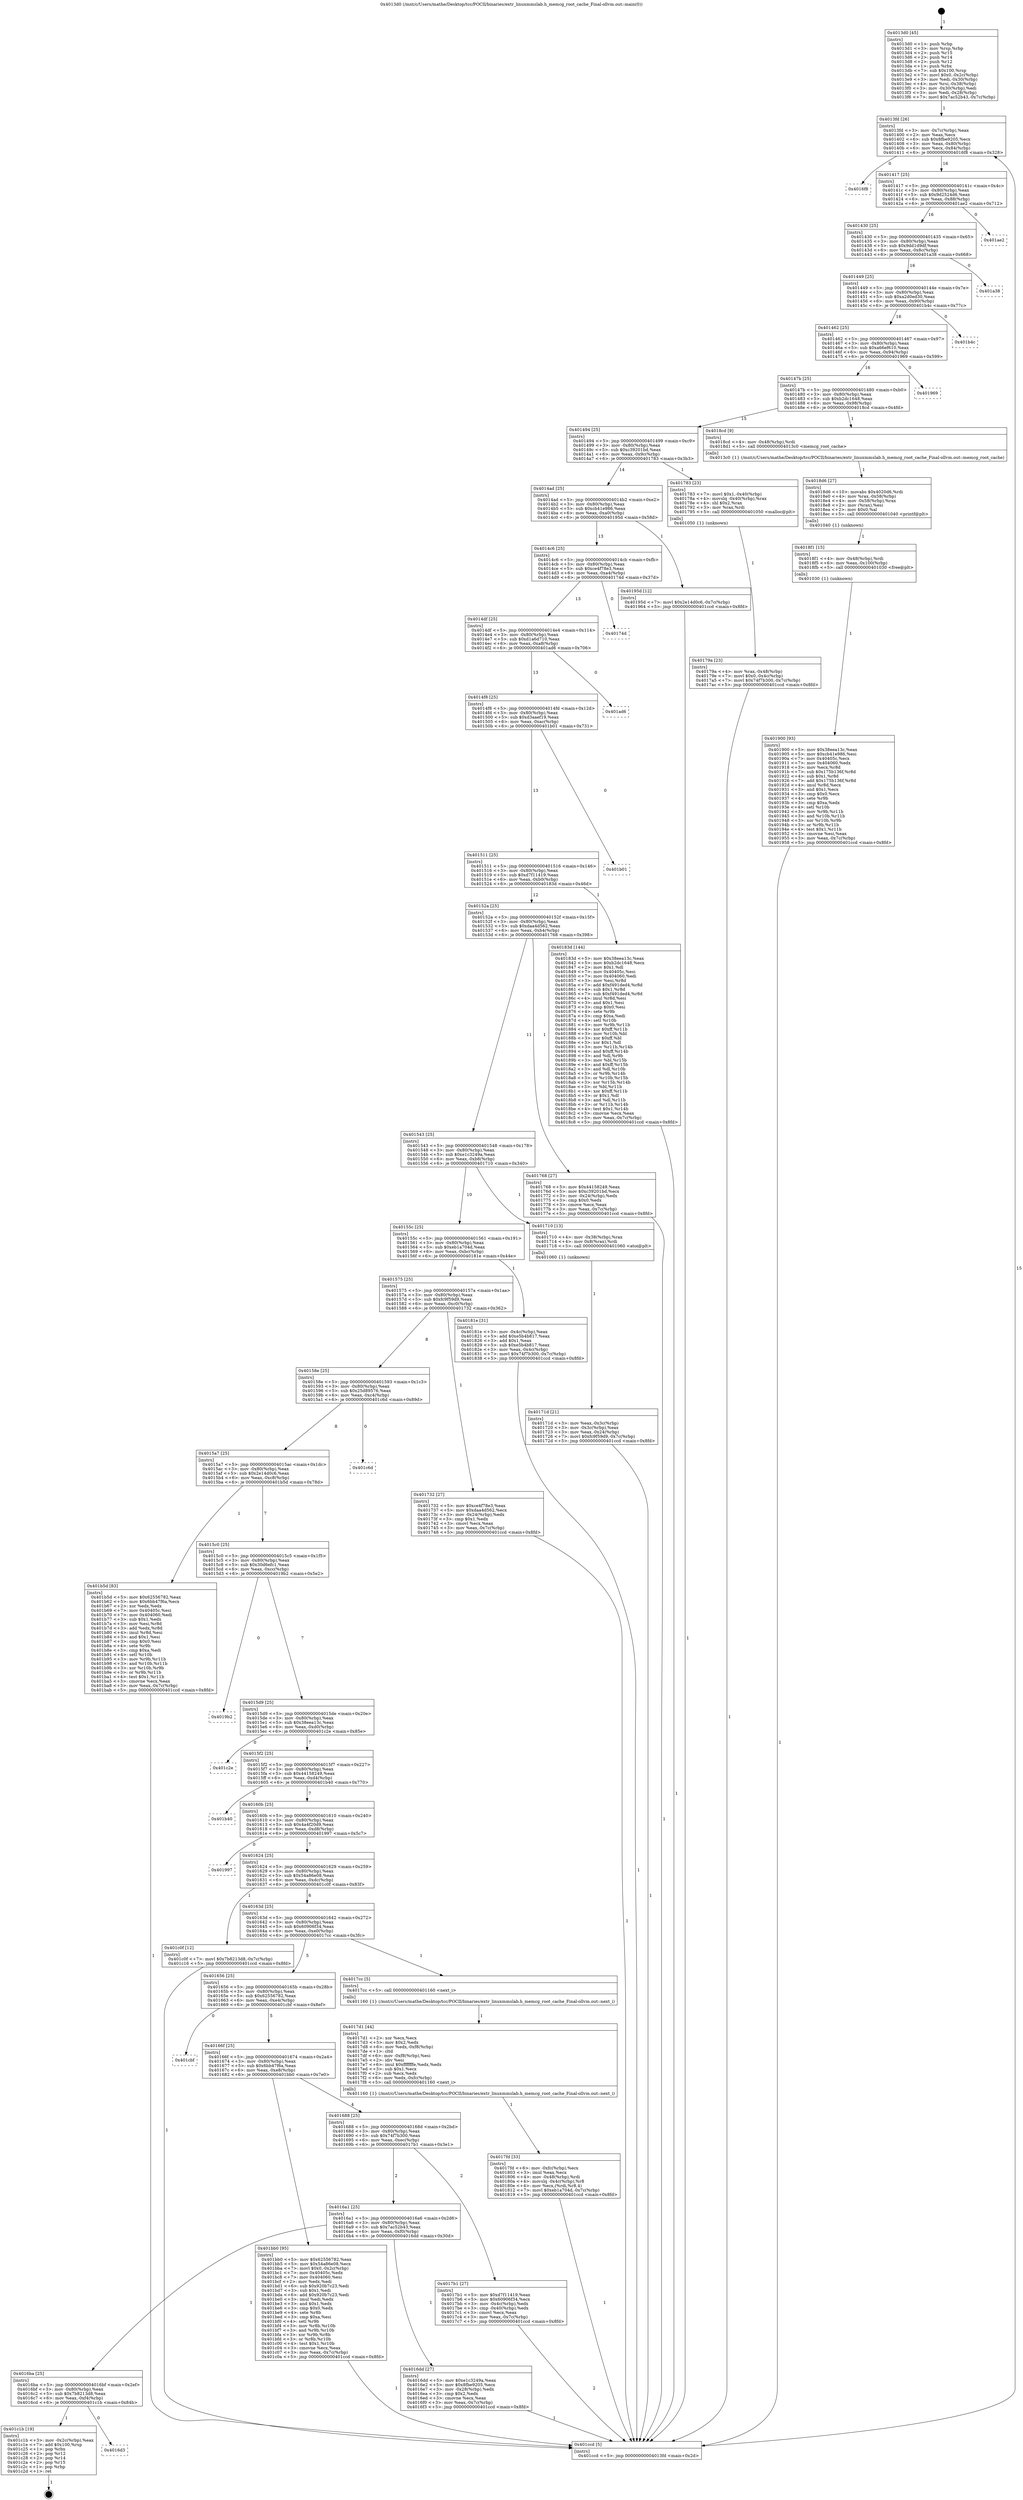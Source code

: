 digraph "0x4013d0" {
  label = "0x4013d0 (/mnt/c/Users/mathe/Desktop/tcc/POCII/binaries/extr_linuxmmslab.h_memcg_root_cache_Final-ollvm.out::main(0))"
  labelloc = "t"
  node[shape=record]

  Entry [label="",width=0.3,height=0.3,shape=circle,fillcolor=black,style=filled]
  "0x4013fd" [label="{
     0x4013fd [26]\l
     | [instrs]\l
     &nbsp;&nbsp;0x4013fd \<+3\>: mov -0x7c(%rbp),%eax\l
     &nbsp;&nbsp;0x401400 \<+2\>: mov %eax,%ecx\l
     &nbsp;&nbsp;0x401402 \<+6\>: sub $0x8fbe9205,%ecx\l
     &nbsp;&nbsp;0x401408 \<+3\>: mov %eax,-0x80(%rbp)\l
     &nbsp;&nbsp;0x40140b \<+6\>: mov %ecx,-0x84(%rbp)\l
     &nbsp;&nbsp;0x401411 \<+6\>: je 00000000004016f8 \<main+0x328\>\l
  }"]
  "0x4016f8" [label="{
     0x4016f8\l
  }", style=dashed]
  "0x401417" [label="{
     0x401417 [25]\l
     | [instrs]\l
     &nbsp;&nbsp;0x401417 \<+5\>: jmp 000000000040141c \<main+0x4c\>\l
     &nbsp;&nbsp;0x40141c \<+3\>: mov -0x80(%rbp),%eax\l
     &nbsp;&nbsp;0x40141f \<+5\>: sub $0x9d2524d6,%eax\l
     &nbsp;&nbsp;0x401424 \<+6\>: mov %eax,-0x88(%rbp)\l
     &nbsp;&nbsp;0x40142a \<+6\>: je 0000000000401ae2 \<main+0x712\>\l
  }"]
  Exit [label="",width=0.3,height=0.3,shape=circle,fillcolor=black,style=filled,peripheries=2]
  "0x401ae2" [label="{
     0x401ae2\l
  }", style=dashed]
  "0x401430" [label="{
     0x401430 [25]\l
     | [instrs]\l
     &nbsp;&nbsp;0x401430 \<+5\>: jmp 0000000000401435 \<main+0x65\>\l
     &nbsp;&nbsp;0x401435 \<+3\>: mov -0x80(%rbp),%eax\l
     &nbsp;&nbsp;0x401438 \<+5\>: sub $0x9dd1d9df,%eax\l
     &nbsp;&nbsp;0x40143d \<+6\>: mov %eax,-0x8c(%rbp)\l
     &nbsp;&nbsp;0x401443 \<+6\>: je 0000000000401a38 \<main+0x668\>\l
  }"]
  "0x4016d3" [label="{
     0x4016d3\l
  }", style=dashed]
  "0x401a38" [label="{
     0x401a38\l
  }", style=dashed]
  "0x401449" [label="{
     0x401449 [25]\l
     | [instrs]\l
     &nbsp;&nbsp;0x401449 \<+5\>: jmp 000000000040144e \<main+0x7e\>\l
     &nbsp;&nbsp;0x40144e \<+3\>: mov -0x80(%rbp),%eax\l
     &nbsp;&nbsp;0x401451 \<+5\>: sub $0xa2d0ed30,%eax\l
     &nbsp;&nbsp;0x401456 \<+6\>: mov %eax,-0x90(%rbp)\l
     &nbsp;&nbsp;0x40145c \<+6\>: je 0000000000401b4c \<main+0x77c\>\l
  }"]
  "0x401c1b" [label="{
     0x401c1b [19]\l
     | [instrs]\l
     &nbsp;&nbsp;0x401c1b \<+3\>: mov -0x2c(%rbp),%eax\l
     &nbsp;&nbsp;0x401c1e \<+7\>: add $0x100,%rsp\l
     &nbsp;&nbsp;0x401c25 \<+1\>: pop %rbx\l
     &nbsp;&nbsp;0x401c26 \<+2\>: pop %r12\l
     &nbsp;&nbsp;0x401c28 \<+2\>: pop %r14\l
     &nbsp;&nbsp;0x401c2a \<+2\>: pop %r15\l
     &nbsp;&nbsp;0x401c2c \<+1\>: pop %rbp\l
     &nbsp;&nbsp;0x401c2d \<+1\>: ret\l
  }"]
  "0x401b4c" [label="{
     0x401b4c\l
  }", style=dashed]
  "0x401462" [label="{
     0x401462 [25]\l
     | [instrs]\l
     &nbsp;&nbsp;0x401462 \<+5\>: jmp 0000000000401467 \<main+0x97\>\l
     &nbsp;&nbsp;0x401467 \<+3\>: mov -0x80(%rbp),%eax\l
     &nbsp;&nbsp;0x40146a \<+5\>: sub $0xa66ef610,%eax\l
     &nbsp;&nbsp;0x40146f \<+6\>: mov %eax,-0x94(%rbp)\l
     &nbsp;&nbsp;0x401475 \<+6\>: je 0000000000401969 \<main+0x599\>\l
  }"]
  "0x401900" [label="{
     0x401900 [93]\l
     | [instrs]\l
     &nbsp;&nbsp;0x401900 \<+5\>: mov $0x38eea13c,%eax\l
     &nbsp;&nbsp;0x401905 \<+5\>: mov $0xcb41e986,%esi\l
     &nbsp;&nbsp;0x40190a \<+7\>: mov 0x40405c,%ecx\l
     &nbsp;&nbsp;0x401911 \<+7\>: mov 0x404060,%edx\l
     &nbsp;&nbsp;0x401918 \<+3\>: mov %ecx,%r8d\l
     &nbsp;&nbsp;0x40191b \<+7\>: sub $0x175b136f,%r8d\l
     &nbsp;&nbsp;0x401922 \<+4\>: sub $0x1,%r8d\l
     &nbsp;&nbsp;0x401926 \<+7\>: add $0x175b136f,%r8d\l
     &nbsp;&nbsp;0x40192d \<+4\>: imul %r8d,%ecx\l
     &nbsp;&nbsp;0x401931 \<+3\>: and $0x1,%ecx\l
     &nbsp;&nbsp;0x401934 \<+3\>: cmp $0x0,%ecx\l
     &nbsp;&nbsp;0x401937 \<+4\>: sete %r9b\l
     &nbsp;&nbsp;0x40193b \<+3\>: cmp $0xa,%edx\l
     &nbsp;&nbsp;0x40193e \<+4\>: setl %r10b\l
     &nbsp;&nbsp;0x401942 \<+3\>: mov %r9b,%r11b\l
     &nbsp;&nbsp;0x401945 \<+3\>: and %r10b,%r11b\l
     &nbsp;&nbsp;0x401948 \<+3\>: xor %r10b,%r9b\l
     &nbsp;&nbsp;0x40194b \<+3\>: or %r9b,%r11b\l
     &nbsp;&nbsp;0x40194e \<+4\>: test $0x1,%r11b\l
     &nbsp;&nbsp;0x401952 \<+3\>: cmovne %esi,%eax\l
     &nbsp;&nbsp;0x401955 \<+3\>: mov %eax,-0x7c(%rbp)\l
     &nbsp;&nbsp;0x401958 \<+5\>: jmp 0000000000401ccd \<main+0x8fd\>\l
  }"]
  "0x401969" [label="{
     0x401969\l
  }", style=dashed]
  "0x40147b" [label="{
     0x40147b [25]\l
     | [instrs]\l
     &nbsp;&nbsp;0x40147b \<+5\>: jmp 0000000000401480 \<main+0xb0\>\l
     &nbsp;&nbsp;0x401480 \<+3\>: mov -0x80(%rbp),%eax\l
     &nbsp;&nbsp;0x401483 \<+5\>: sub $0xb2dc1648,%eax\l
     &nbsp;&nbsp;0x401488 \<+6\>: mov %eax,-0x98(%rbp)\l
     &nbsp;&nbsp;0x40148e \<+6\>: je 00000000004018cd \<main+0x4fd\>\l
  }"]
  "0x4018f1" [label="{
     0x4018f1 [15]\l
     | [instrs]\l
     &nbsp;&nbsp;0x4018f1 \<+4\>: mov -0x48(%rbp),%rdi\l
     &nbsp;&nbsp;0x4018f5 \<+6\>: mov %eax,-0x100(%rbp)\l
     &nbsp;&nbsp;0x4018fb \<+5\>: call 0000000000401030 \<free@plt\>\l
     | [calls]\l
     &nbsp;&nbsp;0x401030 \{1\} (unknown)\l
  }"]
  "0x4018cd" [label="{
     0x4018cd [9]\l
     | [instrs]\l
     &nbsp;&nbsp;0x4018cd \<+4\>: mov -0x48(%rbp),%rdi\l
     &nbsp;&nbsp;0x4018d1 \<+5\>: call 00000000004013c0 \<memcg_root_cache\>\l
     | [calls]\l
     &nbsp;&nbsp;0x4013c0 \{1\} (/mnt/c/Users/mathe/Desktop/tcc/POCII/binaries/extr_linuxmmslab.h_memcg_root_cache_Final-ollvm.out::memcg_root_cache)\l
  }"]
  "0x401494" [label="{
     0x401494 [25]\l
     | [instrs]\l
     &nbsp;&nbsp;0x401494 \<+5\>: jmp 0000000000401499 \<main+0xc9\>\l
     &nbsp;&nbsp;0x401499 \<+3\>: mov -0x80(%rbp),%eax\l
     &nbsp;&nbsp;0x40149c \<+5\>: sub $0xc39201bd,%eax\l
     &nbsp;&nbsp;0x4014a1 \<+6\>: mov %eax,-0x9c(%rbp)\l
     &nbsp;&nbsp;0x4014a7 \<+6\>: je 0000000000401783 \<main+0x3b3\>\l
  }"]
  "0x4018d6" [label="{
     0x4018d6 [27]\l
     | [instrs]\l
     &nbsp;&nbsp;0x4018d6 \<+10\>: movabs $0x4020d6,%rdi\l
     &nbsp;&nbsp;0x4018e0 \<+4\>: mov %rax,-0x58(%rbp)\l
     &nbsp;&nbsp;0x4018e4 \<+4\>: mov -0x58(%rbp),%rax\l
     &nbsp;&nbsp;0x4018e8 \<+2\>: mov (%rax),%esi\l
     &nbsp;&nbsp;0x4018ea \<+2\>: mov $0x0,%al\l
     &nbsp;&nbsp;0x4018ec \<+5\>: call 0000000000401040 \<printf@plt\>\l
     | [calls]\l
     &nbsp;&nbsp;0x401040 \{1\} (unknown)\l
  }"]
  "0x401783" [label="{
     0x401783 [23]\l
     | [instrs]\l
     &nbsp;&nbsp;0x401783 \<+7\>: movl $0x1,-0x40(%rbp)\l
     &nbsp;&nbsp;0x40178a \<+4\>: movslq -0x40(%rbp),%rax\l
     &nbsp;&nbsp;0x40178e \<+4\>: shl $0x2,%rax\l
     &nbsp;&nbsp;0x401792 \<+3\>: mov %rax,%rdi\l
     &nbsp;&nbsp;0x401795 \<+5\>: call 0000000000401050 \<malloc@plt\>\l
     | [calls]\l
     &nbsp;&nbsp;0x401050 \{1\} (unknown)\l
  }"]
  "0x4014ad" [label="{
     0x4014ad [25]\l
     | [instrs]\l
     &nbsp;&nbsp;0x4014ad \<+5\>: jmp 00000000004014b2 \<main+0xe2\>\l
     &nbsp;&nbsp;0x4014b2 \<+3\>: mov -0x80(%rbp),%eax\l
     &nbsp;&nbsp;0x4014b5 \<+5\>: sub $0xcb41e986,%eax\l
     &nbsp;&nbsp;0x4014ba \<+6\>: mov %eax,-0xa0(%rbp)\l
     &nbsp;&nbsp;0x4014c0 \<+6\>: je 000000000040195d \<main+0x58d\>\l
  }"]
  "0x4017fd" [label="{
     0x4017fd [33]\l
     | [instrs]\l
     &nbsp;&nbsp;0x4017fd \<+6\>: mov -0xfc(%rbp),%ecx\l
     &nbsp;&nbsp;0x401803 \<+3\>: imul %eax,%ecx\l
     &nbsp;&nbsp;0x401806 \<+4\>: mov -0x48(%rbp),%rdi\l
     &nbsp;&nbsp;0x40180a \<+4\>: movslq -0x4c(%rbp),%r8\l
     &nbsp;&nbsp;0x40180e \<+4\>: mov %ecx,(%rdi,%r8,4)\l
     &nbsp;&nbsp;0x401812 \<+7\>: movl $0xeb1a704d,-0x7c(%rbp)\l
     &nbsp;&nbsp;0x401819 \<+5\>: jmp 0000000000401ccd \<main+0x8fd\>\l
  }"]
  "0x40195d" [label="{
     0x40195d [12]\l
     | [instrs]\l
     &nbsp;&nbsp;0x40195d \<+7\>: movl $0x2e14d0c6,-0x7c(%rbp)\l
     &nbsp;&nbsp;0x401964 \<+5\>: jmp 0000000000401ccd \<main+0x8fd\>\l
  }"]
  "0x4014c6" [label="{
     0x4014c6 [25]\l
     | [instrs]\l
     &nbsp;&nbsp;0x4014c6 \<+5\>: jmp 00000000004014cb \<main+0xfb\>\l
     &nbsp;&nbsp;0x4014cb \<+3\>: mov -0x80(%rbp),%eax\l
     &nbsp;&nbsp;0x4014ce \<+5\>: sub $0xce4f78e3,%eax\l
     &nbsp;&nbsp;0x4014d3 \<+6\>: mov %eax,-0xa4(%rbp)\l
     &nbsp;&nbsp;0x4014d9 \<+6\>: je 000000000040174d \<main+0x37d\>\l
  }"]
  "0x4017d1" [label="{
     0x4017d1 [44]\l
     | [instrs]\l
     &nbsp;&nbsp;0x4017d1 \<+2\>: xor %ecx,%ecx\l
     &nbsp;&nbsp;0x4017d3 \<+5\>: mov $0x2,%edx\l
     &nbsp;&nbsp;0x4017d8 \<+6\>: mov %edx,-0xf8(%rbp)\l
     &nbsp;&nbsp;0x4017de \<+1\>: cltd\l
     &nbsp;&nbsp;0x4017df \<+6\>: mov -0xf8(%rbp),%esi\l
     &nbsp;&nbsp;0x4017e5 \<+2\>: idiv %esi\l
     &nbsp;&nbsp;0x4017e7 \<+6\>: imul $0xfffffffe,%edx,%edx\l
     &nbsp;&nbsp;0x4017ed \<+3\>: sub $0x1,%ecx\l
     &nbsp;&nbsp;0x4017f0 \<+2\>: sub %ecx,%edx\l
     &nbsp;&nbsp;0x4017f2 \<+6\>: mov %edx,-0xfc(%rbp)\l
     &nbsp;&nbsp;0x4017f8 \<+5\>: call 0000000000401160 \<next_i\>\l
     | [calls]\l
     &nbsp;&nbsp;0x401160 \{1\} (/mnt/c/Users/mathe/Desktop/tcc/POCII/binaries/extr_linuxmmslab.h_memcg_root_cache_Final-ollvm.out::next_i)\l
  }"]
  "0x40174d" [label="{
     0x40174d\l
  }", style=dashed]
  "0x4014df" [label="{
     0x4014df [25]\l
     | [instrs]\l
     &nbsp;&nbsp;0x4014df \<+5\>: jmp 00000000004014e4 \<main+0x114\>\l
     &nbsp;&nbsp;0x4014e4 \<+3\>: mov -0x80(%rbp),%eax\l
     &nbsp;&nbsp;0x4014e7 \<+5\>: sub $0xd1a6d710,%eax\l
     &nbsp;&nbsp;0x4014ec \<+6\>: mov %eax,-0xa8(%rbp)\l
     &nbsp;&nbsp;0x4014f2 \<+6\>: je 0000000000401ad6 \<main+0x706\>\l
  }"]
  "0x40179a" [label="{
     0x40179a [23]\l
     | [instrs]\l
     &nbsp;&nbsp;0x40179a \<+4\>: mov %rax,-0x48(%rbp)\l
     &nbsp;&nbsp;0x40179e \<+7\>: movl $0x0,-0x4c(%rbp)\l
     &nbsp;&nbsp;0x4017a5 \<+7\>: movl $0x74f7b300,-0x7c(%rbp)\l
     &nbsp;&nbsp;0x4017ac \<+5\>: jmp 0000000000401ccd \<main+0x8fd\>\l
  }"]
  "0x401ad6" [label="{
     0x401ad6\l
  }", style=dashed]
  "0x4014f8" [label="{
     0x4014f8 [25]\l
     | [instrs]\l
     &nbsp;&nbsp;0x4014f8 \<+5\>: jmp 00000000004014fd \<main+0x12d\>\l
     &nbsp;&nbsp;0x4014fd \<+3\>: mov -0x80(%rbp),%eax\l
     &nbsp;&nbsp;0x401500 \<+5\>: sub $0xd3aaef19,%eax\l
     &nbsp;&nbsp;0x401505 \<+6\>: mov %eax,-0xac(%rbp)\l
     &nbsp;&nbsp;0x40150b \<+6\>: je 0000000000401b01 \<main+0x731\>\l
  }"]
  "0x40171d" [label="{
     0x40171d [21]\l
     | [instrs]\l
     &nbsp;&nbsp;0x40171d \<+3\>: mov %eax,-0x3c(%rbp)\l
     &nbsp;&nbsp;0x401720 \<+3\>: mov -0x3c(%rbp),%eax\l
     &nbsp;&nbsp;0x401723 \<+3\>: mov %eax,-0x24(%rbp)\l
     &nbsp;&nbsp;0x401726 \<+7\>: movl $0xfc9f59d9,-0x7c(%rbp)\l
     &nbsp;&nbsp;0x40172d \<+5\>: jmp 0000000000401ccd \<main+0x8fd\>\l
  }"]
  "0x401b01" [label="{
     0x401b01\l
  }", style=dashed]
  "0x401511" [label="{
     0x401511 [25]\l
     | [instrs]\l
     &nbsp;&nbsp;0x401511 \<+5\>: jmp 0000000000401516 \<main+0x146\>\l
     &nbsp;&nbsp;0x401516 \<+3\>: mov -0x80(%rbp),%eax\l
     &nbsp;&nbsp;0x401519 \<+5\>: sub $0xd7f11419,%eax\l
     &nbsp;&nbsp;0x40151e \<+6\>: mov %eax,-0xb0(%rbp)\l
     &nbsp;&nbsp;0x401524 \<+6\>: je 000000000040183d \<main+0x46d\>\l
  }"]
  "0x4013d0" [label="{
     0x4013d0 [45]\l
     | [instrs]\l
     &nbsp;&nbsp;0x4013d0 \<+1\>: push %rbp\l
     &nbsp;&nbsp;0x4013d1 \<+3\>: mov %rsp,%rbp\l
     &nbsp;&nbsp;0x4013d4 \<+2\>: push %r15\l
     &nbsp;&nbsp;0x4013d6 \<+2\>: push %r14\l
     &nbsp;&nbsp;0x4013d8 \<+2\>: push %r12\l
     &nbsp;&nbsp;0x4013da \<+1\>: push %rbx\l
     &nbsp;&nbsp;0x4013db \<+7\>: sub $0x100,%rsp\l
     &nbsp;&nbsp;0x4013e2 \<+7\>: movl $0x0,-0x2c(%rbp)\l
     &nbsp;&nbsp;0x4013e9 \<+3\>: mov %edi,-0x30(%rbp)\l
     &nbsp;&nbsp;0x4013ec \<+4\>: mov %rsi,-0x38(%rbp)\l
     &nbsp;&nbsp;0x4013f0 \<+3\>: mov -0x30(%rbp),%edi\l
     &nbsp;&nbsp;0x4013f3 \<+3\>: mov %edi,-0x28(%rbp)\l
     &nbsp;&nbsp;0x4013f6 \<+7\>: movl $0x7ac52b43,-0x7c(%rbp)\l
  }"]
  "0x40183d" [label="{
     0x40183d [144]\l
     | [instrs]\l
     &nbsp;&nbsp;0x40183d \<+5\>: mov $0x38eea13c,%eax\l
     &nbsp;&nbsp;0x401842 \<+5\>: mov $0xb2dc1648,%ecx\l
     &nbsp;&nbsp;0x401847 \<+2\>: mov $0x1,%dl\l
     &nbsp;&nbsp;0x401849 \<+7\>: mov 0x40405c,%esi\l
     &nbsp;&nbsp;0x401850 \<+7\>: mov 0x404060,%edi\l
     &nbsp;&nbsp;0x401857 \<+3\>: mov %esi,%r8d\l
     &nbsp;&nbsp;0x40185a \<+7\>: add $0xf491ded4,%r8d\l
     &nbsp;&nbsp;0x401861 \<+4\>: sub $0x1,%r8d\l
     &nbsp;&nbsp;0x401865 \<+7\>: sub $0xf491ded4,%r8d\l
     &nbsp;&nbsp;0x40186c \<+4\>: imul %r8d,%esi\l
     &nbsp;&nbsp;0x401870 \<+3\>: and $0x1,%esi\l
     &nbsp;&nbsp;0x401873 \<+3\>: cmp $0x0,%esi\l
     &nbsp;&nbsp;0x401876 \<+4\>: sete %r9b\l
     &nbsp;&nbsp;0x40187a \<+3\>: cmp $0xa,%edi\l
     &nbsp;&nbsp;0x40187d \<+4\>: setl %r10b\l
     &nbsp;&nbsp;0x401881 \<+3\>: mov %r9b,%r11b\l
     &nbsp;&nbsp;0x401884 \<+4\>: xor $0xff,%r11b\l
     &nbsp;&nbsp;0x401888 \<+3\>: mov %r10b,%bl\l
     &nbsp;&nbsp;0x40188b \<+3\>: xor $0xff,%bl\l
     &nbsp;&nbsp;0x40188e \<+3\>: xor $0x1,%dl\l
     &nbsp;&nbsp;0x401891 \<+3\>: mov %r11b,%r14b\l
     &nbsp;&nbsp;0x401894 \<+4\>: and $0xff,%r14b\l
     &nbsp;&nbsp;0x401898 \<+3\>: and %dl,%r9b\l
     &nbsp;&nbsp;0x40189b \<+3\>: mov %bl,%r15b\l
     &nbsp;&nbsp;0x40189e \<+4\>: and $0xff,%r15b\l
     &nbsp;&nbsp;0x4018a2 \<+3\>: and %dl,%r10b\l
     &nbsp;&nbsp;0x4018a5 \<+3\>: or %r9b,%r14b\l
     &nbsp;&nbsp;0x4018a8 \<+3\>: or %r10b,%r15b\l
     &nbsp;&nbsp;0x4018ab \<+3\>: xor %r15b,%r14b\l
     &nbsp;&nbsp;0x4018ae \<+3\>: or %bl,%r11b\l
     &nbsp;&nbsp;0x4018b1 \<+4\>: xor $0xff,%r11b\l
     &nbsp;&nbsp;0x4018b5 \<+3\>: or $0x1,%dl\l
     &nbsp;&nbsp;0x4018b8 \<+3\>: and %dl,%r11b\l
     &nbsp;&nbsp;0x4018bb \<+3\>: or %r11b,%r14b\l
     &nbsp;&nbsp;0x4018be \<+4\>: test $0x1,%r14b\l
     &nbsp;&nbsp;0x4018c2 \<+3\>: cmovne %ecx,%eax\l
     &nbsp;&nbsp;0x4018c5 \<+3\>: mov %eax,-0x7c(%rbp)\l
     &nbsp;&nbsp;0x4018c8 \<+5\>: jmp 0000000000401ccd \<main+0x8fd\>\l
  }"]
  "0x40152a" [label="{
     0x40152a [25]\l
     | [instrs]\l
     &nbsp;&nbsp;0x40152a \<+5\>: jmp 000000000040152f \<main+0x15f\>\l
     &nbsp;&nbsp;0x40152f \<+3\>: mov -0x80(%rbp),%eax\l
     &nbsp;&nbsp;0x401532 \<+5\>: sub $0xdaa4d562,%eax\l
     &nbsp;&nbsp;0x401537 \<+6\>: mov %eax,-0xb4(%rbp)\l
     &nbsp;&nbsp;0x40153d \<+6\>: je 0000000000401768 \<main+0x398\>\l
  }"]
  "0x401ccd" [label="{
     0x401ccd [5]\l
     | [instrs]\l
     &nbsp;&nbsp;0x401ccd \<+5\>: jmp 00000000004013fd \<main+0x2d\>\l
  }"]
  "0x401768" [label="{
     0x401768 [27]\l
     | [instrs]\l
     &nbsp;&nbsp;0x401768 \<+5\>: mov $0x44158249,%eax\l
     &nbsp;&nbsp;0x40176d \<+5\>: mov $0xc39201bd,%ecx\l
     &nbsp;&nbsp;0x401772 \<+3\>: mov -0x24(%rbp),%edx\l
     &nbsp;&nbsp;0x401775 \<+3\>: cmp $0x0,%edx\l
     &nbsp;&nbsp;0x401778 \<+3\>: cmove %ecx,%eax\l
     &nbsp;&nbsp;0x40177b \<+3\>: mov %eax,-0x7c(%rbp)\l
     &nbsp;&nbsp;0x40177e \<+5\>: jmp 0000000000401ccd \<main+0x8fd\>\l
  }"]
  "0x401543" [label="{
     0x401543 [25]\l
     | [instrs]\l
     &nbsp;&nbsp;0x401543 \<+5\>: jmp 0000000000401548 \<main+0x178\>\l
     &nbsp;&nbsp;0x401548 \<+3\>: mov -0x80(%rbp),%eax\l
     &nbsp;&nbsp;0x40154b \<+5\>: sub $0xe1c3249a,%eax\l
     &nbsp;&nbsp;0x401550 \<+6\>: mov %eax,-0xb8(%rbp)\l
     &nbsp;&nbsp;0x401556 \<+6\>: je 0000000000401710 \<main+0x340\>\l
  }"]
  "0x4016ba" [label="{
     0x4016ba [25]\l
     | [instrs]\l
     &nbsp;&nbsp;0x4016ba \<+5\>: jmp 00000000004016bf \<main+0x2ef\>\l
     &nbsp;&nbsp;0x4016bf \<+3\>: mov -0x80(%rbp),%eax\l
     &nbsp;&nbsp;0x4016c2 \<+5\>: sub $0x7b8213d8,%eax\l
     &nbsp;&nbsp;0x4016c7 \<+6\>: mov %eax,-0xf4(%rbp)\l
     &nbsp;&nbsp;0x4016cd \<+6\>: je 0000000000401c1b \<main+0x84b\>\l
  }"]
  "0x401710" [label="{
     0x401710 [13]\l
     | [instrs]\l
     &nbsp;&nbsp;0x401710 \<+4\>: mov -0x38(%rbp),%rax\l
     &nbsp;&nbsp;0x401714 \<+4\>: mov 0x8(%rax),%rdi\l
     &nbsp;&nbsp;0x401718 \<+5\>: call 0000000000401060 \<atoi@plt\>\l
     | [calls]\l
     &nbsp;&nbsp;0x401060 \{1\} (unknown)\l
  }"]
  "0x40155c" [label="{
     0x40155c [25]\l
     | [instrs]\l
     &nbsp;&nbsp;0x40155c \<+5\>: jmp 0000000000401561 \<main+0x191\>\l
     &nbsp;&nbsp;0x401561 \<+3\>: mov -0x80(%rbp),%eax\l
     &nbsp;&nbsp;0x401564 \<+5\>: sub $0xeb1a704d,%eax\l
     &nbsp;&nbsp;0x401569 \<+6\>: mov %eax,-0xbc(%rbp)\l
     &nbsp;&nbsp;0x40156f \<+6\>: je 000000000040181e \<main+0x44e\>\l
  }"]
  "0x4016dd" [label="{
     0x4016dd [27]\l
     | [instrs]\l
     &nbsp;&nbsp;0x4016dd \<+5\>: mov $0xe1c3249a,%eax\l
     &nbsp;&nbsp;0x4016e2 \<+5\>: mov $0x8fbe9205,%ecx\l
     &nbsp;&nbsp;0x4016e7 \<+3\>: mov -0x28(%rbp),%edx\l
     &nbsp;&nbsp;0x4016ea \<+3\>: cmp $0x2,%edx\l
     &nbsp;&nbsp;0x4016ed \<+3\>: cmovne %ecx,%eax\l
     &nbsp;&nbsp;0x4016f0 \<+3\>: mov %eax,-0x7c(%rbp)\l
     &nbsp;&nbsp;0x4016f3 \<+5\>: jmp 0000000000401ccd \<main+0x8fd\>\l
  }"]
  "0x40181e" [label="{
     0x40181e [31]\l
     | [instrs]\l
     &nbsp;&nbsp;0x40181e \<+3\>: mov -0x4c(%rbp),%eax\l
     &nbsp;&nbsp;0x401821 \<+5\>: add $0xe5b4b817,%eax\l
     &nbsp;&nbsp;0x401826 \<+3\>: add $0x1,%eax\l
     &nbsp;&nbsp;0x401829 \<+5\>: sub $0xe5b4b817,%eax\l
     &nbsp;&nbsp;0x40182e \<+3\>: mov %eax,-0x4c(%rbp)\l
     &nbsp;&nbsp;0x401831 \<+7\>: movl $0x74f7b300,-0x7c(%rbp)\l
     &nbsp;&nbsp;0x401838 \<+5\>: jmp 0000000000401ccd \<main+0x8fd\>\l
  }"]
  "0x401575" [label="{
     0x401575 [25]\l
     | [instrs]\l
     &nbsp;&nbsp;0x401575 \<+5\>: jmp 000000000040157a \<main+0x1aa\>\l
     &nbsp;&nbsp;0x40157a \<+3\>: mov -0x80(%rbp),%eax\l
     &nbsp;&nbsp;0x40157d \<+5\>: sub $0xfc9f59d9,%eax\l
     &nbsp;&nbsp;0x401582 \<+6\>: mov %eax,-0xc0(%rbp)\l
     &nbsp;&nbsp;0x401588 \<+6\>: je 0000000000401732 \<main+0x362\>\l
  }"]
  "0x4016a1" [label="{
     0x4016a1 [25]\l
     | [instrs]\l
     &nbsp;&nbsp;0x4016a1 \<+5\>: jmp 00000000004016a6 \<main+0x2d6\>\l
     &nbsp;&nbsp;0x4016a6 \<+3\>: mov -0x80(%rbp),%eax\l
     &nbsp;&nbsp;0x4016a9 \<+5\>: sub $0x7ac52b43,%eax\l
     &nbsp;&nbsp;0x4016ae \<+6\>: mov %eax,-0xf0(%rbp)\l
     &nbsp;&nbsp;0x4016b4 \<+6\>: je 00000000004016dd \<main+0x30d\>\l
  }"]
  "0x401732" [label="{
     0x401732 [27]\l
     | [instrs]\l
     &nbsp;&nbsp;0x401732 \<+5\>: mov $0xce4f78e3,%eax\l
     &nbsp;&nbsp;0x401737 \<+5\>: mov $0xdaa4d562,%ecx\l
     &nbsp;&nbsp;0x40173c \<+3\>: mov -0x24(%rbp),%edx\l
     &nbsp;&nbsp;0x40173f \<+3\>: cmp $0x1,%edx\l
     &nbsp;&nbsp;0x401742 \<+3\>: cmovl %ecx,%eax\l
     &nbsp;&nbsp;0x401745 \<+3\>: mov %eax,-0x7c(%rbp)\l
     &nbsp;&nbsp;0x401748 \<+5\>: jmp 0000000000401ccd \<main+0x8fd\>\l
  }"]
  "0x40158e" [label="{
     0x40158e [25]\l
     | [instrs]\l
     &nbsp;&nbsp;0x40158e \<+5\>: jmp 0000000000401593 \<main+0x1c3\>\l
     &nbsp;&nbsp;0x401593 \<+3\>: mov -0x80(%rbp),%eax\l
     &nbsp;&nbsp;0x401596 \<+5\>: sub $0x25d89576,%eax\l
     &nbsp;&nbsp;0x40159b \<+6\>: mov %eax,-0xc4(%rbp)\l
     &nbsp;&nbsp;0x4015a1 \<+6\>: je 0000000000401c6d \<main+0x89d\>\l
  }"]
  "0x4017b1" [label="{
     0x4017b1 [27]\l
     | [instrs]\l
     &nbsp;&nbsp;0x4017b1 \<+5\>: mov $0xd7f11419,%eax\l
     &nbsp;&nbsp;0x4017b6 \<+5\>: mov $0x60906f34,%ecx\l
     &nbsp;&nbsp;0x4017bb \<+3\>: mov -0x4c(%rbp),%edx\l
     &nbsp;&nbsp;0x4017be \<+3\>: cmp -0x40(%rbp),%edx\l
     &nbsp;&nbsp;0x4017c1 \<+3\>: cmovl %ecx,%eax\l
     &nbsp;&nbsp;0x4017c4 \<+3\>: mov %eax,-0x7c(%rbp)\l
     &nbsp;&nbsp;0x4017c7 \<+5\>: jmp 0000000000401ccd \<main+0x8fd\>\l
  }"]
  "0x401c6d" [label="{
     0x401c6d\l
  }", style=dashed]
  "0x4015a7" [label="{
     0x4015a7 [25]\l
     | [instrs]\l
     &nbsp;&nbsp;0x4015a7 \<+5\>: jmp 00000000004015ac \<main+0x1dc\>\l
     &nbsp;&nbsp;0x4015ac \<+3\>: mov -0x80(%rbp),%eax\l
     &nbsp;&nbsp;0x4015af \<+5\>: sub $0x2e14d0c6,%eax\l
     &nbsp;&nbsp;0x4015b4 \<+6\>: mov %eax,-0xc8(%rbp)\l
     &nbsp;&nbsp;0x4015ba \<+6\>: je 0000000000401b5d \<main+0x78d\>\l
  }"]
  "0x401688" [label="{
     0x401688 [25]\l
     | [instrs]\l
     &nbsp;&nbsp;0x401688 \<+5\>: jmp 000000000040168d \<main+0x2bd\>\l
     &nbsp;&nbsp;0x40168d \<+3\>: mov -0x80(%rbp),%eax\l
     &nbsp;&nbsp;0x401690 \<+5\>: sub $0x74f7b300,%eax\l
     &nbsp;&nbsp;0x401695 \<+6\>: mov %eax,-0xec(%rbp)\l
     &nbsp;&nbsp;0x40169b \<+6\>: je 00000000004017b1 \<main+0x3e1\>\l
  }"]
  "0x401b5d" [label="{
     0x401b5d [83]\l
     | [instrs]\l
     &nbsp;&nbsp;0x401b5d \<+5\>: mov $0x62556782,%eax\l
     &nbsp;&nbsp;0x401b62 \<+5\>: mov $0x6bb47f6a,%ecx\l
     &nbsp;&nbsp;0x401b67 \<+2\>: xor %edx,%edx\l
     &nbsp;&nbsp;0x401b69 \<+7\>: mov 0x40405c,%esi\l
     &nbsp;&nbsp;0x401b70 \<+7\>: mov 0x404060,%edi\l
     &nbsp;&nbsp;0x401b77 \<+3\>: sub $0x1,%edx\l
     &nbsp;&nbsp;0x401b7a \<+3\>: mov %esi,%r8d\l
     &nbsp;&nbsp;0x401b7d \<+3\>: add %edx,%r8d\l
     &nbsp;&nbsp;0x401b80 \<+4\>: imul %r8d,%esi\l
     &nbsp;&nbsp;0x401b84 \<+3\>: and $0x1,%esi\l
     &nbsp;&nbsp;0x401b87 \<+3\>: cmp $0x0,%esi\l
     &nbsp;&nbsp;0x401b8a \<+4\>: sete %r9b\l
     &nbsp;&nbsp;0x401b8e \<+3\>: cmp $0xa,%edi\l
     &nbsp;&nbsp;0x401b91 \<+4\>: setl %r10b\l
     &nbsp;&nbsp;0x401b95 \<+3\>: mov %r9b,%r11b\l
     &nbsp;&nbsp;0x401b98 \<+3\>: and %r10b,%r11b\l
     &nbsp;&nbsp;0x401b9b \<+3\>: xor %r10b,%r9b\l
     &nbsp;&nbsp;0x401b9e \<+3\>: or %r9b,%r11b\l
     &nbsp;&nbsp;0x401ba1 \<+4\>: test $0x1,%r11b\l
     &nbsp;&nbsp;0x401ba5 \<+3\>: cmovne %ecx,%eax\l
     &nbsp;&nbsp;0x401ba8 \<+3\>: mov %eax,-0x7c(%rbp)\l
     &nbsp;&nbsp;0x401bab \<+5\>: jmp 0000000000401ccd \<main+0x8fd\>\l
  }"]
  "0x4015c0" [label="{
     0x4015c0 [25]\l
     | [instrs]\l
     &nbsp;&nbsp;0x4015c0 \<+5\>: jmp 00000000004015c5 \<main+0x1f5\>\l
     &nbsp;&nbsp;0x4015c5 \<+3\>: mov -0x80(%rbp),%eax\l
     &nbsp;&nbsp;0x4015c8 \<+5\>: sub $0x30d6efc1,%eax\l
     &nbsp;&nbsp;0x4015cd \<+6\>: mov %eax,-0xcc(%rbp)\l
     &nbsp;&nbsp;0x4015d3 \<+6\>: je 00000000004019b2 \<main+0x5e2\>\l
  }"]
  "0x401bb0" [label="{
     0x401bb0 [95]\l
     | [instrs]\l
     &nbsp;&nbsp;0x401bb0 \<+5\>: mov $0x62556782,%eax\l
     &nbsp;&nbsp;0x401bb5 \<+5\>: mov $0x54a86e08,%ecx\l
     &nbsp;&nbsp;0x401bba \<+7\>: movl $0x0,-0x2c(%rbp)\l
     &nbsp;&nbsp;0x401bc1 \<+7\>: mov 0x40405c,%edx\l
     &nbsp;&nbsp;0x401bc8 \<+7\>: mov 0x404060,%esi\l
     &nbsp;&nbsp;0x401bcf \<+2\>: mov %edx,%edi\l
     &nbsp;&nbsp;0x401bd1 \<+6\>: sub $0x920b7c23,%edi\l
     &nbsp;&nbsp;0x401bd7 \<+3\>: sub $0x1,%edi\l
     &nbsp;&nbsp;0x401bda \<+6\>: add $0x920b7c23,%edi\l
     &nbsp;&nbsp;0x401be0 \<+3\>: imul %edi,%edx\l
     &nbsp;&nbsp;0x401be3 \<+3\>: and $0x1,%edx\l
     &nbsp;&nbsp;0x401be6 \<+3\>: cmp $0x0,%edx\l
     &nbsp;&nbsp;0x401be9 \<+4\>: sete %r8b\l
     &nbsp;&nbsp;0x401bed \<+3\>: cmp $0xa,%esi\l
     &nbsp;&nbsp;0x401bf0 \<+4\>: setl %r9b\l
     &nbsp;&nbsp;0x401bf4 \<+3\>: mov %r8b,%r10b\l
     &nbsp;&nbsp;0x401bf7 \<+3\>: and %r9b,%r10b\l
     &nbsp;&nbsp;0x401bfa \<+3\>: xor %r9b,%r8b\l
     &nbsp;&nbsp;0x401bfd \<+3\>: or %r8b,%r10b\l
     &nbsp;&nbsp;0x401c00 \<+4\>: test $0x1,%r10b\l
     &nbsp;&nbsp;0x401c04 \<+3\>: cmovne %ecx,%eax\l
     &nbsp;&nbsp;0x401c07 \<+3\>: mov %eax,-0x7c(%rbp)\l
     &nbsp;&nbsp;0x401c0a \<+5\>: jmp 0000000000401ccd \<main+0x8fd\>\l
  }"]
  "0x4019b2" [label="{
     0x4019b2\l
  }", style=dashed]
  "0x4015d9" [label="{
     0x4015d9 [25]\l
     | [instrs]\l
     &nbsp;&nbsp;0x4015d9 \<+5\>: jmp 00000000004015de \<main+0x20e\>\l
     &nbsp;&nbsp;0x4015de \<+3\>: mov -0x80(%rbp),%eax\l
     &nbsp;&nbsp;0x4015e1 \<+5\>: sub $0x38eea13c,%eax\l
     &nbsp;&nbsp;0x4015e6 \<+6\>: mov %eax,-0xd0(%rbp)\l
     &nbsp;&nbsp;0x4015ec \<+6\>: je 0000000000401c2e \<main+0x85e\>\l
  }"]
  "0x40166f" [label="{
     0x40166f [25]\l
     | [instrs]\l
     &nbsp;&nbsp;0x40166f \<+5\>: jmp 0000000000401674 \<main+0x2a4\>\l
     &nbsp;&nbsp;0x401674 \<+3\>: mov -0x80(%rbp),%eax\l
     &nbsp;&nbsp;0x401677 \<+5\>: sub $0x6bb47f6a,%eax\l
     &nbsp;&nbsp;0x40167c \<+6\>: mov %eax,-0xe8(%rbp)\l
     &nbsp;&nbsp;0x401682 \<+6\>: je 0000000000401bb0 \<main+0x7e0\>\l
  }"]
  "0x401c2e" [label="{
     0x401c2e\l
  }", style=dashed]
  "0x4015f2" [label="{
     0x4015f2 [25]\l
     | [instrs]\l
     &nbsp;&nbsp;0x4015f2 \<+5\>: jmp 00000000004015f7 \<main+0x227\>\l
     &nbsp;&nbsp;0x4015f7 \<+3\>: mov -0x80(%rbp),%eax\l
     &nbsp;&nbsp;0x4015fa \<+5\>: sub $0x44158249,%eax\l
     &nbsp;&nbsp;0x4015ff \<+6\>: mov %eax,-0xd4(%rbp)\l
     &nbsp;&nbsp;0x401605 \<+6\>: je 0000000000401b40 \<main+0x770\>\l
  }"]
  "0x401cbf" [label="{
     0x401cbf\l
  }", style=dashed]
  "0x401b40" [label="{
     0x401b40\l
  }", style=dashed]
  "0x40160b" [label="{
     0x40160b [25]\l
     | [instrs]\l
     &nbsp;&nbsp;0x40160b \<+5\>: jmp 0000000000401610 \<main+0x240\>\l
     &nbsp;&nbsp;0x401610 \<+3\>: mov -0x80(%rbp),%eax\l
     &nbsp;&nbsp;0x401613 \<+5\>: sub $0x4a4f20d9,%eax\l
     &nbsp;&nbsp;0x401618 \<+6\>: mov %eax,-0xd8(%rbp)\l
     &nbsp;&nbsp;0x40161e \<+6\>: je 0000000000401997 \<main+0x5c7\>\l
  }"]
  "0x401656" [label="{
     0x401656 [25]\l
     | [instrs]\l
     &nbsp;&nbsp;0x401656 \<+5\>: jmp 000000000040165b \<main+0x28b\>\l
     &nbsp;&nbsp;0x40165b \<+3\>: mov -0x80(%rbp),%eax\l
     &nbsp;&nbsp;0x40165e \<+5\>: sub $0x62556782,%eax\l
     &nbsp;&nbsp;0x401663 \<+6\>: mov %eax,-0xe4(%rbp)\l
     &nbsp;&nbsp;0x401669 \<+6\>: je 0000000000401cbf \<main+0x8ef\>\l
  }"]
  "0x401997" [label="{
     0x401997\l
  }", style=dashed]
  "0x401624" [label="{
     0x401624 [25]\l
     | [instrs]\l
     &nbsp;&nbsp;0x401624 \<+5\>: jmp 0000000000401629 \<main+0x259\>\l
     &nbsp;&nbsp;0x401629 \<+3\>: mov -0x80(%rbp),%eax\l
     &nbsp;&nbsp;0x40162c \<+5\>: sub $0x54a86e08,%eax\l
     &nbsp;&nbsp;0x401631 \<+6\>: mov %eax,-0xdc(%rbp)\l
     &nbsp;&nbsp;0x401637 \<+6\>: je 0000000000401c0f \<main+0x83f\>\l
  }"]
  "0x4017cc" [label="{
     0x4017cc [5]\l
     | [instrs]\l
     &nbsp;&nbsp;0x4017cc \<+5\>: call 0000000000401160 \<next_i\>\l
     | [calls]\l
     &nbsp;&nbsp;0x401160 \{1\} (/mnt/c/Users/mathe/Desktop/tcc/POCII/binaries/extr_linuxmmslab.h_memcg_root_cache_Final-ollvm.out::next_i)\l
  }"]
  "0x401c0f" [label="{
     0x401c0f [12]\l
     | [instrs]\l
     &nbsp;&nbsp;0x401c0f \<+7\>: movl $0x7b8213d8,-0x7c(%rbp)\l
     &nbsp;&nbsp;0x401c16 \<+5\>: jmp 0000000000401ccd \<main+0x8fd\>\l
  }"]
  "0x40163d" [label="{
     0x40163d [25]\l
     | [instrs]\l
     &nbsp;&nbsp;0x40163d \<+5\>: jmp 0000000000401642 \<main+0x272\>\l
     &nbsp;&nbsp;0x401642 \<+3\>: mov -0x80(%rbp),%eax\l
     &nbsp;&nbsp;0x401645 \<+5\>: sub $0x60906f34,%eax\l
     &nbsp;&nbsp;0x40164a \<+6\>: mov %eax,-0xe0(%rbp)\l
     &nbsp;&nbsp;0x401650 \<+6\>: je 00000000004017cc \<main+0x3fc\>\l
  }"]
  Entry -> "0x4013d0" [label=" 1"]
  "0x4013fd" -> "0x4016f8" [label=" 0"]
  "0x4013fd" -> "0x401417" [label=" 16"]
  "0x401c1b" -> Exit [label=" 1"]
  "0x401417" -> "0x401ae2" [label=" 0"]
  "0x401417" -> "0x401430" [label=" 16"]
  "0x4016ba" -> "0x4016d3" [label=" 0"]
  "0x401430" -> "0x401a38" [label=" 0"]
  "0x401430" -> "0x401449" [label=" 16"]
  "0x4016ba" -> "0x401c1b" [label=" 1"]
  "0x401449" -> "0x401b4c" [label=" 0"]
  "0x401449" -> "0x401462" [label=" 16"]
  "0x401c0f" -> "0x401ccd" [label=" 1"]
  "0x401462" -> "0x401969" [label=" 0"]
  "0x401462" -> "0x40147b" [label=" 16"]
  "0x401bb0" -> "0x401ccd" [label=" 1"]
  "0x40147b" -> "0x4018cd" [label=" 1"]
  "0x40147b" -> "0x401494" [label=" 15"]
  "0x401b5d" -> "0x401ccd" [label=" 1"]
  "0x401494" -> "0x401783" [label=" 1"]
  "0x401494" -> "0x4014ad" [label=" 14"]
  "0x40195d" -> "0x401ccd" [label=" 1"]
  "0x4014ad" -> "0x40195d" [label=" 1"]
  "0x4014ad" -> "0x4014c6" [label=" 13"]
  "0x401900" -> "0x401ccd" [label=" 1"]
  "0x4014c6" -> "0x40174d" [label=" 0"]
  "0x4014c6" -> "0x4014df" [label=" 13"]
  "0x4018f1" -> "0x401900" [label=" 1"]
  "0x4014df" -> "0x401ad6" [label=" 0"]
  "0x4014df" -> "0x4014f8" [label=" 13"]
  "0x4018d6" -> "0x4018f1" [label=" 1"]
  "0x4014f8" -> "0x401b01" [label=" 0"]
  "0x4014f8" -> "0x401511" [label=" 13"]
  "0x4018cd" -> "0x4018d6" [label=" 1"]
  "0x401511" -> "0x40183d" [label=" 1"]
  "0x401511" -> "0x40152a" [label=" 12"]
  "0x40183d" -> "0x401ccd" [label=" 1"]
  "0x40152a" -> "0x401768" [label=" 1"]
  "0x40152a" -> "0x401543" [label=" 11"]
  "0x40181e" -> "0x401ccd" [label=" 1"]
  "0x401543" -> "0x401710" [label=" 1"]
  "0x401543" -> "0x40155c" [label=" 10"]
  "0x4017fd" -> "0x401ccd" [label=" 1"]
  "0x40155c" -> "0x40181e" [label=" 1"]
  "0x40155c" -> "0x401575" [label=" 9"]
  "0x4017d1" -> "0x4017fd" [label=" 1"]
  "0x401575" -> "0x401732" [label=" 1"]
  "0x401575" -> "0x40158e" [label=" 8"]
  "0x4017b1" -> "0x401ccd" [label=" 2"]
  "0x40158e" -> "0x401c6d" [label=" 0"]
  "0x40158e" -> "0x4015a7" [label=" 8"]
  "0x40179a" -> "0x401ccd" [label=" 1"]
  "0x4015a7" -> "0x401b5d" [label=" 1"]
  "0x4015a7" -> "0x4015c0" [label=" 7"]
  "0x401768" -> "0x401ccd" [label=" 1"]
  "0x4015c0" -> "0x4019b2" [label=" 0"]
  "0x4015c0" -> "0x4015d9" [label=" 7"]
  "0x401732" -> "0x401ccd" [label=" 1"]
  "0x4015d9" -> "0x401c2e" [label=" 0"]
  "0x4015d9" -> "0x4015f2" [label=" 7"]
  "0x401710" -> "0x40171d" [label=" 1"]
  "0x4015f2" -> "0x401b40" [label=" 0"]
  "0x4015f2" -> "0x40160b" [label=" 7"]
  "0x401ccd" -> "0x4013fd" [label=" 15"]
  "0x40160b" -> "0x401997" [label=" 0"]
  "0x40160b" -> "0x401624" [label=" 7"]
  "0x4016dd" -> "0x401ccd" [label=" 1"]
  "0x401624" -> "0x401c0f" [label=" 1"]
  "0x401624" -> "0x40163d" [label=" 6"]
  "0x4016a1" -> "0x4016ba" [label=" 1"]
  "0x40163d" -> "0x4017cc" [label=" 1"]
  "0x40163d" -> "0x401656" [label=" 5"]
  "0x4013d0" -> "0x4013fd" [label=" 1"]
  "0x401656" -> "0x401cbf" [label=" 0"]
  "0x401656" -> "0x40166f" [label=" 5"]
  "0x40171d" -> "0x401ccd" [label=" 1"]
  "0x40166f" -> "0x401bb0" [label=" 1"]
  "0x40166f" -> "0x401688" [label=" 4"]
  "0x401783" -> "0x40179a" [label=" 1"]
  "0x401688" -> "0x4017b1" [label=" 2"]
  "0x401688" -> "0x4016a1" [label=" 2"]
  "0x4017cc" -> "0x4017d1" [label=" 1"]
  "0x4016a1" -> "0x4016dd" [label=" 1"]
}
